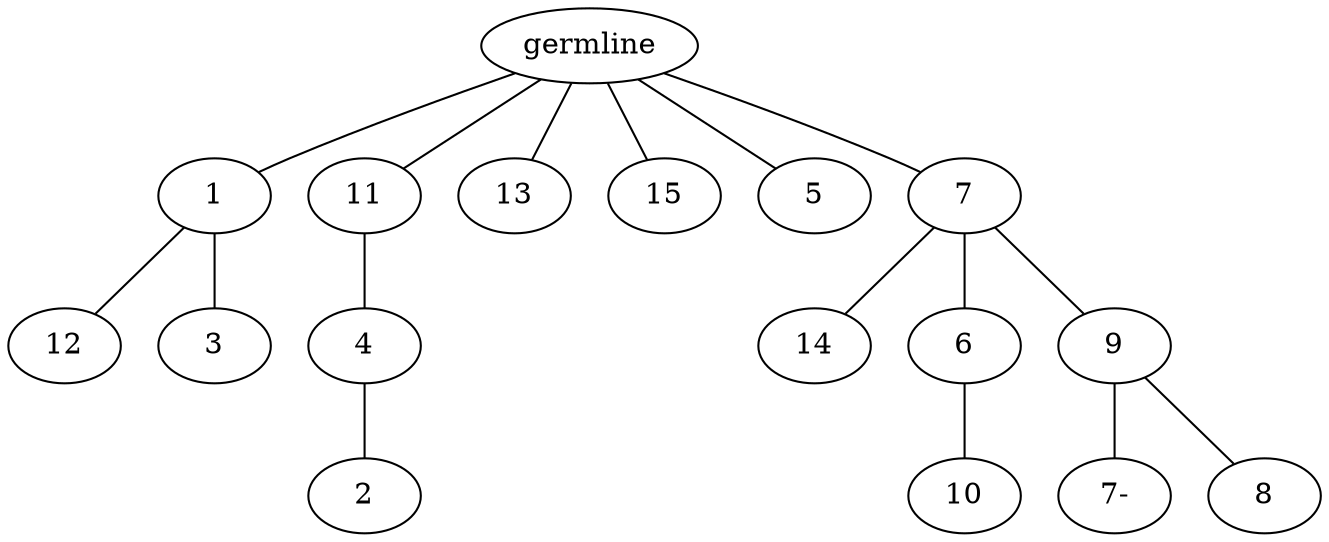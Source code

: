 graph tree {
    "139696331233024" [label="germline"];
    "139696331700544" [label="1"];
    "139696331699200" [label="12"];
    "139696331700928" [label="3"];
    "139696331701216" [label="11"];
    "139696331699968" [label="4"];
    "139696331429344" [label="2"];
    "139696331699296" [label="13"];
    "139696331428240" [label="15"];
    "139696331430832" [label="5"];
    "139696331428816" [label="7"];
    "139696331428480" [label="14"];
    "139696331430976" [label="6"];
    "139696331431792" [label="10"];
    "139696331430016" [label="9"];
    "139696331701312" [label="7-"];
    "139696331429104" [label="8"];
    "139696331233024" -- "139696331700544";
    "139696331233024" -- "139696331701216";
    "139696331233024" -- "139696331699296";
    "139696331233024" -- "139696331428240";
    "139696331233024" -- "139696331430832";
    "139696331233024" -- "139696331428816";
    "139696331700544" -- "139696331699200";
    "139696331700544" -- "139696331700928";
    "139696331701216" -- "139696331699968";
    "139696331699968" -- "139696331429344";
    "139696331428816" -- "139696331428480";
    "139696331428816" -- "139696331430976";
    "139696331428816" -- "139696331430016";
    "139696331430976" -- "139696331431792";
    "139696331430016" -- "139696331701312";
    "139696331430016" -- "139696331429104";
}
